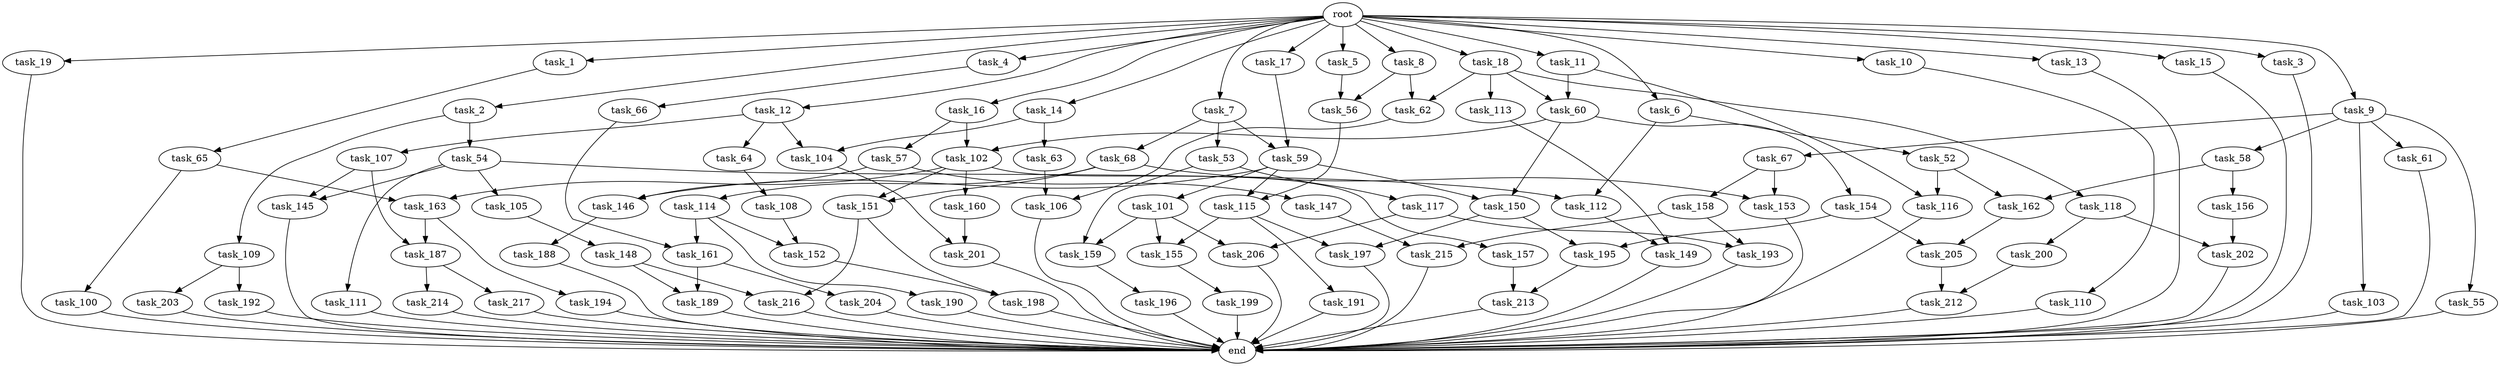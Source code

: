 digraph G {
  task_149 [size="1073741824.000000"];
  task_192 [size="549755813.888000"];
  task_16 [size="1.024000"];
  task_54 [size="549755813.888000"];
  task_57 [size="695784701.952000"];
  task_212 [size="1408749273.088000"];
  task_55 [size="420906795.008000"];
  task_115 [size="730144440.320000"];
  task_52 [size="420906795.008000"];
  task_19 [size="1.024000"];
  task_12 [size="1.024000"];
  task_190 [size="695784701.952000"];
  task_150 [size="1245540515.840000"];
  task_114 [size="137438953.472000"];
  task_102 [size="1245540515.840000"];
  task_11 [size="1.024000"];
  task_113 [size="695784701.952000"];
  task_68 [size="420906795.008000"];
  task_101 [size="695784701.952000"];
  task_58 [size="420906795.008000"];
  task_117 [size="137438953.472000"];
  task_145 [size="635655159.808000"];
  task_162 [size="936302870.528000"];
  task_151 [size="833223655.424000"];
  task_62 [size="1116691496.960000"];
  task_14 [size="1.024000"];
  task_8 [size="1.024000"];
  task_1 [size="1.024000"];
  task_2 [size="1.024000"];
  task_156 [size="858993459.200000"];
  task_147 [size="309237645.312000"];
  task_200 [size="309237645.312000"];
  task_63 [size="34359738.368000"];
  task_191 [size="858993459.200000"];
  task_217 [size="77309411.328000"];
  root [size="0.000000"];
  task_202 [size="1168231104.512000"];
  task_216 [size="1245540515.840000"];
  task_104 [size="893353197.568000"];
  task_7 [size="1.024000"];
  task_148 [size="549755813.888000"];
  task_18 [size="1.024000"];
  task_64 [size="858993459.200000"];
  task_152 [size="730144440.320000"];
  task_106 [size="635655159.808000"];
  task_157 [size="695784701.952000"];
  task_198 [size="1554778161.152000"];
  task_214 [size="77309411.328000"];
  task_215 [size="111669149.696000"];
  task_203 [size="549755813.888000"];
  task_189 [size="687194767.360000"];
  task_155 [size="1279900254.208000"];
  task_195 [size="1116691496.960000"];
  task_112 [size="841813590.016000"];
  task_108 [size="858993459.200000"];
  task_110 [size="77309411.328000"];
  task_66 [size="695784701.952000"];
  task_4 [size="1.024000"];
  task_103 [size="420906795.008000"];
  task_159 [size="558345748.480000"];
  task_53 [size="420906795.008000"];
  task_199 [size="309237645.312000"];
  task_65 [size="77309411.328000"];
  task_59 [size="1116691496.960000"];
  task_188 [size="77309411.328000"];
  task_61 [size="420906795.008000"];
  task_154 [size="549755813.888000"];
  task_10 [size="1.024000"];
  task_213 [size="446676598.784000"];
  task_13 [size="1.024000"];
  task_163 [size="1245540515.840000"];
  task_158 [size="858993459.200000"];
  task_6 [size="1.024000"];
  task_187 [size="523986010.112000"];
  task_153 [size="996432412.672000"];
  task_118 [size="695784701.952000"];
  task_111 [size="420906795.008000"];
  task_15 [size="1.024000"];
  end [size="0.000000"];
  task_196 [size="858993459.200000"];
  task_160 [size="695784701.952000"];
  task_193 [size="584115552.256000"];
  task_3 [size="1.024000"];
  task_197 [size="1279900254.208000"];
  task_105 [size="420906795.008000"];
  task_201 [size="154618822.656000"];
  task_194 [size="309237645.312000"];
  task_109 [size="549755813.888000"];
  task_60 [size="730144440.320000"];
  task_9 [size="1.024000"];
  task_5 [size="1.024000"];
  task_67 [size="420906795.008000"];
  task_161 [size="1391569403.904000"];
  task_100 [size="549755813.888000"];
  task_146 [size="1005022347.264000"];
  task_17 [size="1.024000"];
  task_204 [size="137438953.472000"];
  task_107 [size="858993459.200000"];
  task_205 [size="1245540515.840000"];
  task_116 [size="111669149.696000"];
  task_56 [size="635655159.808000"];
  task_206 [size="970662608.896000"];

  task_149 -> end [size="1.000000"];
  task_192 -> end [size="1.000000"];
  task_16 -> task_102 [size="679477248.000000"];
  task_16 -> task_57 [size="679477248.000000"];
  task_54 -> task_111 [size="411041792.000000"];
  task_54 -> task_145 [size="411041792.000000"];
  task_54 -> task_105 [size="411041792.000000"];
  task_54 -> task_112 [size="411041792.000000"];
  task_57 -> task_146 [size="301989888.000000"];
  task_57 -> task_147 [size="301989888.000000"];
  task_212 -> end [size="1.000000"];
  task_55 -> end [size="1.000000"];
  task_115 -> task_191 [size="838860800.000000"];
  task_115 -> task_197 [size="838860800.000000"];
  task_115 -> task_155 [size="838860800.000000"];
  task_52 -> task_162 [size="75497472.000000"];
  task_52 -> task_116 [size="75497472.000000"];
  task_19 -> end [size="1.000000"];
  task_12 -> task_64 [size="838860800.000000"];
  task_12 -> task_104 [size="838860800.000000"];
  task_12 -> task_107 [size="838860800.000000"];
  task_190 -> end [size="1.000000"];
  task_150 -> task_197 [size="411041792.000000"];
  task_150 -> task_195 [size="411041792.000000"];
  task_114 -> task_152 [size="679477248.000000"];
  task_114 -> task_161 [size="679477248.000000"];
  task_114 -> task_190 [size="679477248.000000"];
  task_102 -> task_160 [size="679477248.000000"];
  task_102 -> task_157 [size="679477248.000000"];
  task_102 -> task_151 [size="679477248.000000"];
  task_102 -> task_163 [size="679477248.000000"];
  task_11 -> task_116 [size="33554432.000000"];
  task_11 -> task_60 [size="33554432.000000"];
  task_113 -> task_149 [size="838860800.000000"];
  task_68 -> task_114 [size="134217728.000000"];
  task_68 -> task_153 [size="134217728.000000"];
  task_68 -> task_151 [size="134217728.000000"];
  task_101 -> task_159 [size="411041792.000000"];
  task_101 -> task_155 [size="411041792.000000"];
  task_101 -> task_206 [size="411041792.000000"];
  task_58 -> task_156 [size="838860800.000000"];
  task_58 -> task_162 [size="838860800.000000"];
  task_117 -> task_193 [size="536870912.000000"];
  task_117 -> task_206 [size="536870912.000000"];
  task_145 -> end [size="1.000000"];
  task_162 -> task_205 [size="536870912.000000"];
  task_151 -> task_216 [size="679477248.000000"];
  task_151 -> task_198 [size="679477248.000000"];
  task_62 -> task_106 [size="411041792.000000"];
  task_14 -> task_104 [size="33554432.000000"];
  task_14 -> task_63 [size="33554432.000000"];
  task_8 -> task_62 [size="411041792.000000"];
  task_8 -> task_56 [size="411041792.000000"];
  task_1 -> task_65 [size="75497472.000000"];
  task_2 -> task_54 [size="536870912.000000"];
  task_2 -> task_109 [size="536870912.000000"];
  task_156 -> task_202 [size="838860800.000000"];
  task_147 -> task_215 [size="75497472.000000"];
  task_200 -> task_212 [size="838860800.000000"];
  task_63 -> task_106 [size="209715200.000000"];
  task_191 -> end [size="1.000000"];
  task_217 -> end [size="1.000000"];
  root -> task_2 [size="1.000000"];
  root -> task_7 [size="1.000000"];
  root -> task_5 [size="1.000000"];
  root -> task_11 [size="1.000000"];
  root -> task_10 [size="1.000000"];
  root -> task_16 [size="1.000000"];
  root -> task_4 [size="1.000000"];
  root -> task_17 [size="1.000000"];
  root -> task_3 [size="1.000000"];
  root -> task_13 [size="1.000000"];
  root -> task_18 [size="1.000000"];
  root -> task_9 [size="1.000000"];
  root -> task_19 [size="1.000000"];
  root -> task_6 [size="1.000000"];
  root -> task_14 [size="1.000000"];
  root -> task_8 [size="1.000000"];
  root -> task_12 [size="1.000000"];
  root -> task_15 [size="1.000000"];
  root -> task_1 [size="1.000000"];
  task_202 -> end [size="1.000000"];
  task_216 -> end [size="1.000000"];
  task_104 -> task_201 [size="75497472.000000"];
  task_7 -> task_68 [size="411041792.000000"];
  task_7 -> task_59 [size="411041792.000000"];
  task_7 -> task_53 [size="411041792.000000"];
  task_148 -> task_189 [size="536870912.000000"];
  task_148 -> task_216 [size="536870912.000000"];
  task_18 -> task_113 [size="679477248.000000"];
  task_18 -> task_62 [size="679477248.000000"];
  task_18 -> task_118 [size="679477248.000000"];
  task_18 -> task_60 [size="679477248.000000"];
  task_64 -> task_108 [size="838860800.000000"];
  task_152 -> task_198 [size="838860800.000000"];
  task_106 -> end [size="1.000000"];
  task_157 -> task_213 [size="301989888.000000"];
  task_198 -> end [size="1.000000"];
  task_214 -> end [size="1.000000"];
  task_215 -> end [size="1.000000"];
  task_203 -> end [size="1.000000"];
  task_189 -> end [size="1.000000"];
  task_155 -> task_199 [size="301989888.000000"];
  task_195 -> task_213 [size="134217728.000000"];
  task_112 -> task_149 [size="209715200.000000"];
  task_108 -> task_152 [size="33554432.000000"];
  task_110 -> end [size="1.000000"];
  task_66 -> task_161 [size="679477248.000000"];
  task_4 -> task_66 [size="679477248.000000"];
  task_103 -> end [size="1.000000"];
  task_159 -> task_196 [size="838860800.000000"];
  task_53 -> task_159 [size="134217728.000000"];
  task_53 -> task_117 [size="134217728.000000"];
  task_199 -> end [size="1.000000"];
  task_65 -> task_163 [size="536870912.000000"];
  task_65 -> task_100 [size="536870912.000000"];
  task_59 -> task_150 [size="679477248.000000"];
  task_59 -> task_101 [size="679477248.000000"];
  task_59 -> task_115 [size="679477248.000000"];
  task_59 -> task_146 [size="679477248.000000"];
  task_188 -> end [size="1.000000"];
  task_61 -> end [size="1.000000"];
  task_154 -> task_205 [size="679477248.000000"];
  task_154 -> task_195 [size="679477248.000000"];
  task_10 -> task_110 [size="75497472.000000"];
  task_213 -> end [size="1.000000"];
  task_13 -> end [size="1.000000"];
  task_163 -> task_187 [size="301989888.000000"];
  task_163 -> task_194 [size="301989888.000000"];
  task_158 -> task_215 [size="33554432.000000"];
  task_158 -> task_193 [size="33554432.000000"];
  task_6 -> task_52 [size="411041792.000000"];
  task_6 -> task_112 [size="411041792.000000"];
  task_187 -> task_214 [size="75497472.000000"];
  task_187 -> task_217 [size="75497472.000000"];
  task_153 -> end [size="1.000000"];
  task_118 -> task_202 [size="301989888.000000"];
  task_118 -> task_200 [size="301989888.000000"];
  task_111 -> end [size="1.000000"];
  task_15 -> end [size="1.000000"];
  task_196 -> end [size="1.000000"];
  task_160 -> task_201 [size="75497472.000000"];
  task_193 -> end [size="1.000000"];
  task_3 -> end [size="1.000000"];
  task_197 -> end [size="1.000000"];
  task_105 -> task_148 [size="536870912.000000"];
  task_201 -> end [size="1.000000"];
  task_194 -> end [size="1.000000"];
  task_109 -> task_192 [size="536870912.000000"];
  task_109 -> task_203 [size="536870912.000000"];
  task_60 -> task_150 [size="536870912.000000"];
  task_60 -> task_102 [size="536870912.000000"];
  task_60 -> task_154 [size="536870912.000000"];
  task_9 -> task_55 [size="411041792.000000"];
  task_9 -> task_103 [size="411041792.000000"];
  task_9 -> task_58 [size="411041792.000000"];
  task_9 -> task_67 [size="411041792.000000"];
  task_9 -> task_61 [size="411041792.000000"];
  task_5 -> task_56 [size="209715200.000000"];
  task_67 -> task_153 [size="838860800.000000"];
  task_67 -> task_158 [size="838860800.000000"];
  task_161 -> task_189 [size="134217728.000000"];
  task_161 -> task_204 [size="134217728.000000"];
  task_100 -> end [size="1.000000"];
  task_146 -> task_188 [size="75497472.000000"];
  task_17 -> task_59 [size="679477248.000000"];
  task_204 -> end [size="1.000000"];
  task_107 -> task_145 [size="209715200.000000"];
  task_107 -> task_187 [size="209715200.000000"];
  task_205 -> task_212 [size="536870912.000000"];
  task_116 -> end [size="1.000000"];
  task_56 -> task_115 [size="33554432.000000"];
  task_206 -> end [size="1.000000"];
}

